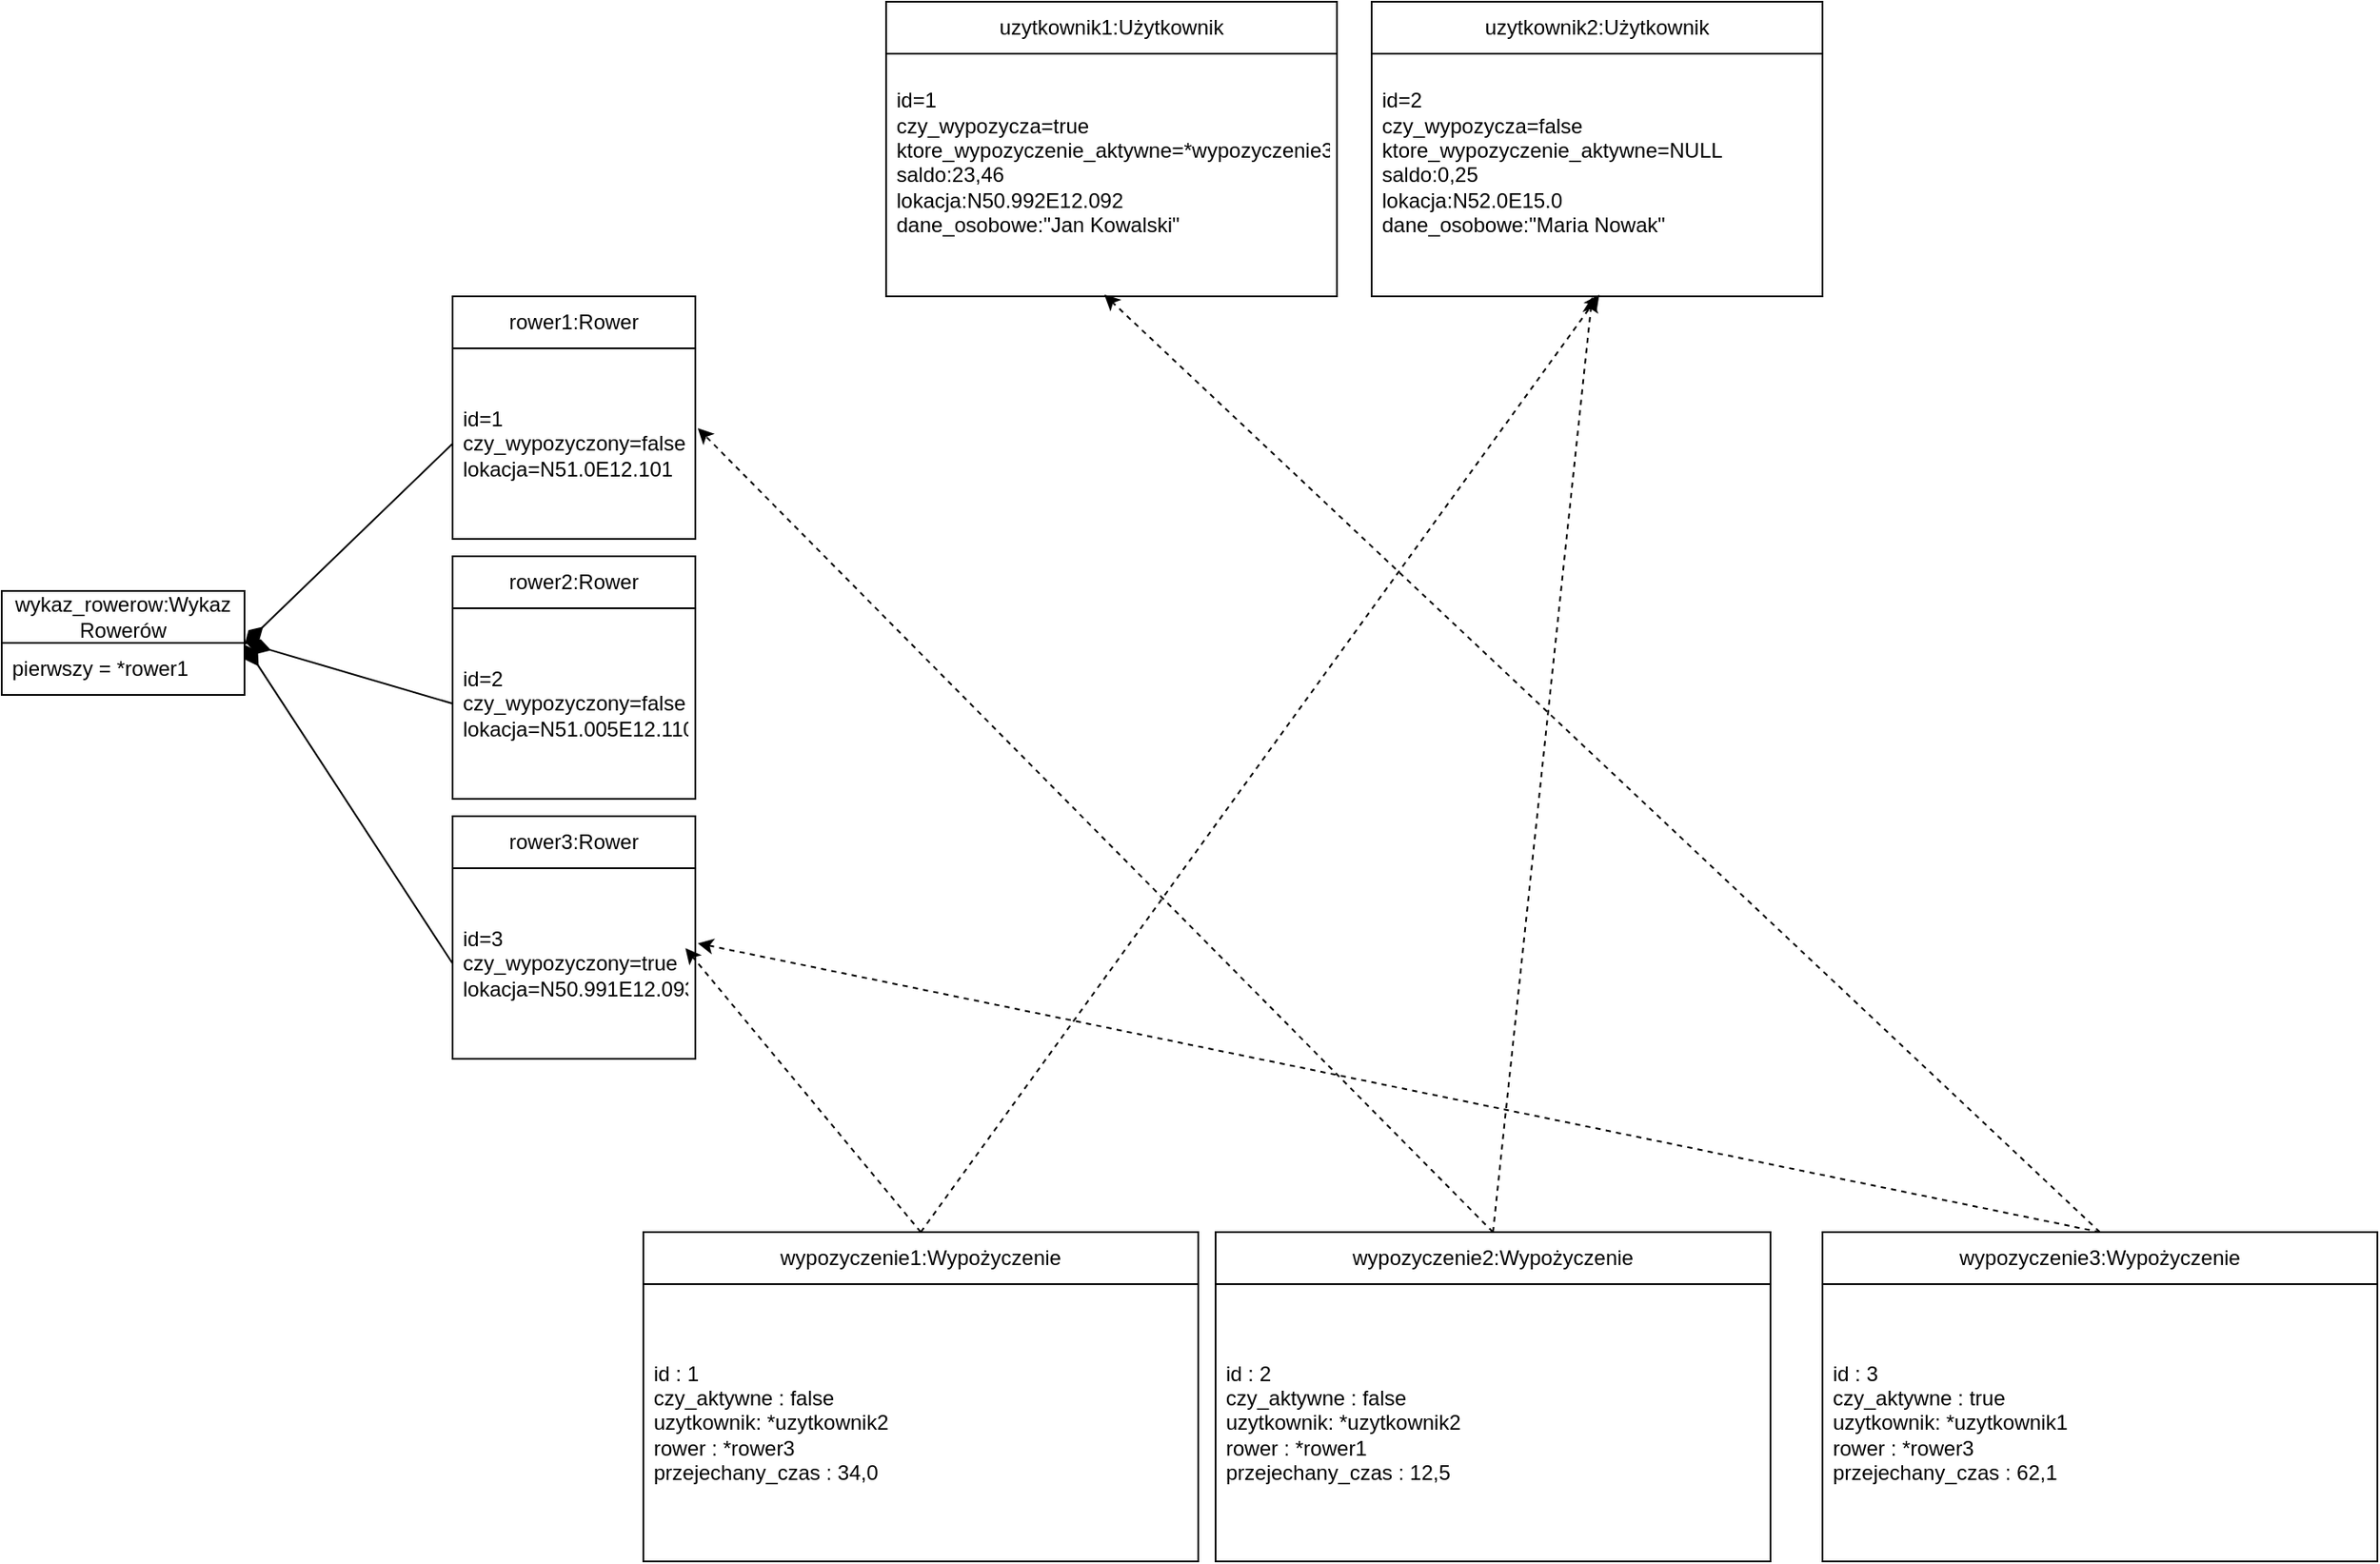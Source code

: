 <mxfile version="26.0.6">
  <diagram name="Page-1" id="isVX_DYJ_a67GlLJrtcO">
    <mxGraphModel dx="1500" dy="821" grid="1" gridSize="10" guides="1" tooltips="1" connect="1" arrows="1" fold="1" page="1" pageScale="1" pageWidth="827" pageHeight="1169" math="0" shadow="0">
      <root>
        <mxCell id="0" />
        <mxCell id="1" parent="0" />
        <mxCell id="u_ZWa27be6jIV4CINYKV-1" value="rower1:Rower" style="swimlane;fontStyle=0;childLayout=stackLayout;horizontal=1;startSize=30;horizontalStack=0;resizeParent=1;resizeParentMax=0;resizeLast=0;collapsible=1;marginBottom=0;whiteSpace=wrap;html=1;" vertex="1" parent="1">
          <mxGeometry x="340" y="240" width="140" height="140" as="geometry" />
        </mxCell>
        <mxCell id="u_ZWa27be6jIV4CINYKV-2" value="id=1&lt;br&gt;czy_wypozyczony=false&lt;br&gt;lokacja=N51.0E12.101" style="text;strokeColor=none;fillColor=none;align=left;verticalAlign=middle;spacingLeft=4;spacingRight=4;overflow=hidden;points=[[0,0.5],[1,0.5]];portConstraint=eastwest;rotatable=0;whiteSpace=wrap;html=1;" vertex="1" parent="u_ZWa27be6jIV4CINYKV-1">
          <mxGeometry y="30" width="140" height="110" as="geometry" />
        </mxCell>
        <mxCell id="u_ZWa27be6jIV4CINYKV-5" value="rower2:Rower" style="swimlane;fontStyle=0;childLayout=stackLayout;horizontal=1;startSize=30;horizontalStack=0;resizeParent=1;resizeParentMax=0;resizeLast=0;collapsible=1;marginBottom=0;whiteSpace=wrap;html=1;" vertex="1" parent="1">
          <mxGeometry x="340" y="390" width="140" height="140" as="geometry" />
        </mxCell>
        <mxCell id="u_ZWa27be6jIV4CINYKV-6" value="id=2&lt;br&gt;czy_wypozyczony=false&lt;br&gt;lokacja=N51.005E12.110" style="text;strokeColor=none;fillColor=none;align=left;verticalAlign=middle;spacingLeft=4;spacingRight=4;overflow=hidden;points=[[0,0.5],[1,0.5]];portConstraint=eastwest;rotatable=0;whiteSpace=wrap;html=1;" vertex="1" parent="u_ZWa27be6jIV4CINYKV-5">
          <mxGeometry y="30" width="140" height="110" as="geometry" />
        </mxCell>
        <mxCell id="u_ZWa27be6jIV4CINYKV-8" value="rower3:Rower" style="swimlane;fontStyle=0;childLayout=stackLayout;horizontal=1;startSize=30;horizontalStack=0;resizeParent=1;resizeParentMax=0;resizeLast=0;collapsible=1;marginBottom=0;whiteSpace=wrap;html=1;" vertex="1" parent="1">
          <mxGeometry x="340" y="540" width="140" height="140" as="geometry" />
        </mxCell>
        <mxCell id="u_ZWa27be6jIV4CINYKV-9" value="id=3&lt;br&gt;czy_wypozyczony=true&lt;br&gt;lokacja=N50.991E12.093" style="text;strokeColor=none;fillColor=none;align=left;verticalAlign=middle;spacingLeft=4;spacingRight=4;overflow=hidden;points=[[0,0.5],[1,0.5]];portConstraint=eastwest;rotatable=0;whiteSpace=wrap;html=1;" vertex="1" parent="u_ZWa27be6jIV4CINYKV-8">
          <mxGeometry y="30" width="140" height="110" as="geometry" />
        </mxCell>
        <mxCell id="u_ZWa27be6jIV4CINYKV-29" style="rounded=0;orthogonalLoop=1;jettySize=auto;html=1;endArrow=diamondThin;endFill=1;entryX=1;entryY=0.033;entryDx=0;entryDy=0;entryPerimeter=0;exitX=0;exitY=0.5;exitDx=0;exitDy=0;endSize=12;" edge="1" parent="1" source="u_ZWa27be6jIV4CINYKV-9" target="u_ZWa27be6jIV4CINYKV-11">
          <mxGeometry relative="1" as="geometry">
            <mxPoint x="310" y="430" as="sourcePoint" />
            <mxPoint x="250" y="480" as="targetPoint" />
          </mxGeometry>
        </mxCell>
        <mxCell id="u_ZWa27be6jIV4CINYKV-10" value="wykaz_rowerow:Wykaz Rowerów" style="swimlane;fontStyle=0;childLayout=stackLayout;horizontal=1;startSize=30;horizontalStack=0;resizeParent=1;resizeParentMax=0;resizeLast=0;collapsible=1;marginBottom=0;whiteSpace=wrap;html=1;" vertex="1" parent="1">
          <mxGeometry x="80" y="410" width="140" height="60" as="geometry" />
        </mxCell>
        <mxCell id="u_ZWa27be6jIV4CINYKV-11" value="pierwszy = *rower1" style="text;strokeColor=none;fillColor=none;align=left;verticalAlign=middle;spacingLeft=4;spacingRight=4;overflow=hidden;points=[[0,0.5],[1,0.5]];portConstraint=eastwest;rotatable=0;whiteSpace=wrap;html=1;" vertex="1" parent="u_ZWa27be6jIV4CINYKV-10">
          <mxGeometry y="30" width="140" height="30" as="geometry" />
        </mxCell>
        <mxCell id="u_ZWa27be6jIV4CINYKV-14" value="uzytkownik1:Użytkownik" style="swimlane;fontStyle=0;childLayout=stackLayout;horizontal=1;startSize=30;horizontalStack=0;resizeParent=1;resizeParentMax=0;resizeLast=0;collapsible=1;marginBottom=0;whiteSpace=wrap;html=1;" vertex="1" parent="1">
          <mxGeometry x="590" y="70" width="260" height="170" as="geometry" />
        </mxCell>
        <mxCell id="u_ZWa27be6jIV4CINYKV-15" value="id=1&lt;br&gt;&lt;div&gt;czy_wypozycza=true&lt;/div&gt;&lt;div&gt;ktore_wypozyczenie_aktywne=*wypozyczenie3&lt;br&gt;&lt;/div&gt;&lt;div&gt;saldo:23,46&lt;/div&gt;&lt;div&gt;lokacja:N50.992E12.092&lt;br&gt;dane_osobowe:&quot;Jan Kowalski&quot;&lt;br&gt;&lt;/div&gt;&lt;div&gt;&lt;br&gt;&lt;/div&gt;" style="text;strokeColor=none;fillColor=none;align=left;verticalAlign=middle;spacingLeft=4;spacingRight=4;overflow=hidden;points=[[0,0.5],[1,0.5]];portConstraint=eastwest;rotatable=0;whiteSpace=wrap;html=1;" vertex="1" parent="u_ZWa27be6jIV4CINYKV-14">
          <mxGeometry y="30" width="260" height="140" as="geometry" />
        </mxCell>
        <mxCell id="u_ZWa27be6jIV4CINYKV-18" value="uzytkownik2:Użytkownik" style="swimlane;fontStyle=0;childLayout=stackLayout;horizontal=1;startSize=30;horizontalStack=0;resizeParent=1;resizeParentMax=0;resizeLast=0;collapsible=1;marginBottom=0;whiteSpace=wrap;html=1;" vertex="1" parent="1">
          <mxGeometry x="870" y="70" width="260" height="170" as="geometry" />
        </mxCell>
        <mxCell id="u_ZWa27be6jIV4CINYKV-19" value="id=2&lt;br&gt;&lt;div&gt;czy_wypozycza=false&lt;/div&gt;&lt;div&gt;ktore_wypozyczenie_aktywne=NULL&lt;br&gt;&lt;/div&gt;&lt;div&gt;saldo:0,25&lt;/div&gt;&lt;div&gt;lokacja:N52.0E15.0&lt;br&gt;dane_osobowe:&quot;Maria Nowak&quot;&lt;br&gt;&lt;/div&gt;&lt;div&gt;&lt;br&gt;&lt;/div&gt;" style="text;strokeColor=none;fillColor=none;align=left;verticalAlign=middle;spacingLeft=4;spacingRight=4;overflow=hidden;points=[[0,0.5],[1,0.5]];portConstraint=eastwest;rotatable=0;whiteSpace=wrap;html=1;" vertex="1" parent="u_ZWa27be6jIV4CINYKV-18">
          <mxGeometry y="30" width="260" height="140" as="geometry" />
        </mxCell>
        <mxCell id="u_ZWa27be6jIV4CINYKV-20" value="wypozyczenie1:Wypożyczenie" style="swimlane;fontStyle=0;childLayout=stackLayout;horizontal=1;startSize=30;horizontalStack=0;resizeParent=1;resizeParentMax=0;resizeLast=0;collapsible=1;marginBottom=0;whiteSpace=wrap;html=1;" vertex="1" parent="1">
          <mxGeometry x="450" y="780" width="320" height="190" as="geometry" />
        </mxCell>
        <mxCell id="u_ZWa27be6jIV4CINYKV-21" value="id : 1&lt;br&gt;czy_aktywne : false&lt;br&gt;uzytkownik: *uzytkownik2&lt;br&gt;rower : *rower3&lt;br&gt;przejechany_czas : 34,0" style="text;strokeColor=none;fillColor=none;align=left;verticalAlign=middle;spacingLeft=4;spacingRight=4;overflow=hidden;points=[[0,0.5],[1,0.5]];portConstraint=eastwest;rotatable=0;whiteSpace=wrap;html=1;" vertex="1" parent="u_ZWa27be6jIV4CINYKV-20">
          <mxGeometry y="30" width="320" height="160" as="geometry" />
        </mxCell>
        <mxCell id="u_ZWa27be6jIV4CINYKV-24" value="wypozyczenie2:Wypożyczenie" style="swimlane;fontStyle=0;childLayout=stackLayout;horizontal=1;startSize=30;horizontalStack=0;resizeParent=1;resizeParentMax=0;resizeLast=0;collapsible=1;marginBottom=0;whiteSpace=wrap;html=1;" vertex="1" parent="1">
          <mxGeometry x="780" y="780" width="320" height="190" as="geometry" />
        </mxCell>
        <mxCell id="u_ZWa27be6jIV4CINYKV-25" value="id : 2&lt;br&gt;czy_aktywne : false&lt;br&gt;uzytkownik: *uzytkownik2&lt;br&gt;rower : *rower1&lt;br&gt;przejechany_czas : 12,5" style="text;strokeColor=none;fillColor=none;align=left;verticalAlign=middle;spacingLeft=4;spacingRight=4;overflow=hidden;points=[[0,0.5],[1,0.5]];portConstraint=eastwest;rotatable=0;whiteSpace=wrap;html=1;" vertex="1" parent="u_ZWa27be6jIV4CINYKV-24">
          <mxGeometry y="30" width="320" height="160" as="geometry" />
        </mxCell>
        <mxCell id="u_ZWa27be6jIV4CINYKV-27" value="wypozyczenie3:Wypożyczenie" style="swimlane;fontStyle=0;childLayout=stackLayout;horizontal=1;startSize=30;horizontalStack=0;resizeParent=1;resizeParentMax=0;resizeLast=0;collapsible=1;marginBottom=0;whiteSpace=wrap;html=1;" vertex="1" parent="1">
          <mxGeometry x="1130" y="780" width="320" height="190" as="geometry" />
        </mxCell>
        <mxCell id="u_ZWa27be6jIV4CINYKV-28" value="id : 3&lt;br&gt;czy_aktywne : true&lt;br&gt;uzytkownik: *uzytkownik1&lt;br&gt;rower : *rower3&lt;br&gt;przejechany_czas : 62,1" style="text;strokeColor=none;fillColor=none;align=left;verticalAlign=middle;spacingLeft=4;spacingRight=4;overflow=hidden;points=[[0,0.5],[1,0.5]];portConstraint=eastwest;rotatable=0;whiteSpace=wrap;html=1;" vertex="1" parent="u_ZWa27be6jIV4CINYKV-27">
          <mxGeometry y="30" width="320" height="160" as="geometry" />
        </mxCell>
        <mxCell id="u_ZWa27be6jIV4CINYKV-30" style="rounded=0;orthogonalLoop=1;jettySize=auto;html=1;endArrow=diamondThin;endFill=1;entryX=1.007;entryY=0;entryDx=0;entryDy=0;entryPerimeter=0;endSize=12;exitX=0;exitY=0.5;exitDx=0;exitDy=0;" edge="1" parent="1" source="u_ZWa27be6jIV4CINYKV-6" target="u_ZWa27be6jIV4CINYKV-11">
          <mxGeometry relative="1" as="geometry">
            <mxPoint x="310" y="470" as="sourcePoint" />
            <mxPoint x="220" y="290" as="targetPoint" />
          </mxGeometry>
        </mxCell>
        <mxCell id="u_ZWa27be6jIV4CINYKV-31" style="rounded=0;orthogonalLoop=1;jettySize=auto;html=1;endArrow=diamondThin;endFill=1;entryX=1;entryY=0.033;entryDx=0;entryDy=0;entryPerimeter=0;exitX=0;exitY=0.5;exitDx=0;exitDy=0;endSize=12;" edge="1" parent="1" source="u_ZWa27be6jIV4CINYKV-2" target="u_ZWa27be6jIV4CINYKV-11">
          <mxGeometry relative="1" as="geometry">
            <mxPoint x="360" y="645" as="sourcePoint" />
            <mxPoint x="240" y="461" as="targetPoint" />
          </mxGeometry>
        </mxCell>
        <mxCell id="u_ZWa27be6jIV4CINYKV-34" value="" style="endArrow=classic;html=1;rounded=0;dashed=1;exitX=0.5;exitY=0;exitDx=0;exitDy=0;entryX=0.505;entryY=0.993;entryDx=0;entryDy=0;entryPerimeter=0;" edge="1" parent="1" source="u_ZWa27be6jIV4CINYKV-20" target="u_ZWa27be6jIV4CINYKV-19">
          <mxGeometry width="50" height="50" relative="1" as="geometry">
            <mxPoint x="820" y="530" as="sourcePoint" />
            <mxPoint x="870" y="480" as="targetPoint" />
          </mxGeometry>
        </mxCell>
        <mxCell id="u_ZWa27be6jIV4CINYKV-35" value="" style="endArrow=classic;html=1;rounded=0;dashed=1;entryX=0.959;entryY=0.419;entryDx=0;entryDy=0;entryPerimeter=0;exitX=0.5;exitY=0;exitDx=0;exitDy=0;" edge="1" parent="1" source="u_ZWa27be6jIV4CINYKV-20" target="u_ZWa27be6jIV4CINYKV-9">
          <mxGeometry width="50" height="50" relative="1" as="geometry">
            <mxPoint x="630" y="620" as="sourcePoint" />
            <mxPoint x="1011" y="249" as="targetPoint" />
          </mxGeometry>
        </mxCell>
        <mxCell id="u_ZWa27be6jIV4CINYKV-36" value="" style="endArrow=classic;html=1;rounded=0;dashed=1;exitX=0.5;exitY=0;exitDx=0;exitDy=0;entryX=0.489;entryY=1.003;entryDx=0;entryDy=0;entryPerimeter=0;" edge="1" parent="1" source="u_ZWa27be6jIV4CINYKV-24" target="u_ZWa27be6jIV4CINYKV-19">
          <mxGeometry width="50" height="50" relative="1" as="geometry">
            <mxPoint x="630" y="800" as="sourcePoint" />
            <mxPoint x="1021" y="259" as="targetPoint" />
          </mxGeometry>
        </mxCell>
        <mxCell id="u_ZWa27be6jIV4CINYKV-37" value="" style="endArrow=classic;html=1;rounded=0;dashed=1;exitX=0.5;exitY=0;exitDx=0;exitDy=0;entryX=1.01;entryY=0.419;entryDx=0;entryDy=0;entryPerimeter=0;" edge="1" parent="1" source="u_ZWa27be6jIV4CINYKV-24" target="u_ZWa27be6jIV4CINYKV-2">
          <mxGeometry width="50" height="50" relative="1" as="geometry">
            <mxPoint x="640" y="810" as="sourcePoint" />
            <mxPoint x="710" y="350" as="targetPoint" />
          </mxGeometry>
        </mxCell>
        <mxCell id="u_ZWa27be6jIV4CINYKV-38" value="" style="endArrow=classic;html=1;rounded=0;dashed=1;exitX=0.5;exitY=0;exitDx=0;exitDy=0;entryX=0.484;entryY=0.993;entryDx=0;entryDy=0;entryPerimeter=0;" edge="1" parent="1" source="u_ZWa27be6jIV4CINYKV-27" target="u_ZWa27be6jIV4CINYKV-15">
          <mxGeometry width="50" height="50" relative="1" as="geometry">
            <mxPoint x="650" y="820" as="sourcePoint" />
            <mxPoint x="1041" y="279" as="targetPoint" />
          </mxGeometry>
        </mxCell>
        <mxCell id="u_ZWa27be6jIV4CINYKV-39" value="" style="endArrow=classic;html=1;rounded=0;dashed=1;entryX=1.01;entryY=0.394;entryDx=0;entryDy=0;entryPerimeter=0;" edge="1" parent="1" target="u_ZWa27be6jIV4CINYKV-9">
          <mxGeometry width="50" height="50" relative="1" as="geometry">
            <mxPoint x="1290" y="780" as="sourcePoint" />
            <mxPoint x="1051" y="289" as="targetPoint" />
          </mxGeometry>
        </mxCell>
      </root>
    </mxGraphModel>
  </diagram>
</mxfile>
